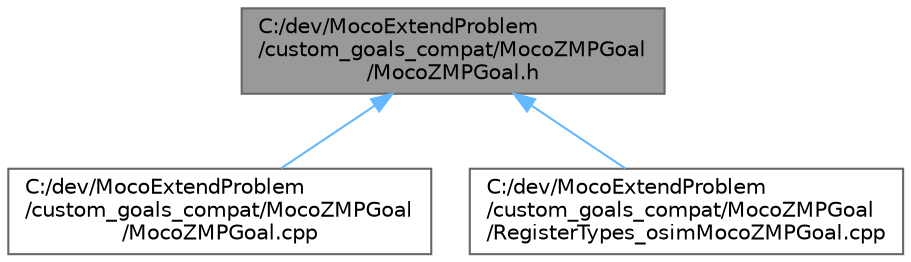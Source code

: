 digraph "C:/dev/MocoExtendProblem/custom_goals_compat/MocoZMPGoal/MocoZMPGoal.h"
{
 // LATEX_PDF_SIZE
  bgcolor="transparent";
  edge [fontname=Helvetica,fontsize=10,labelfontname=Helvetica,labelfontsize=10];
  node [fontname=Helvetica,fontsize=10,shape=box,height=0.2,width=0.4];
  Node1 [id="Node000001",label="C:/dev/MocoExtendProblem\l/custom_goals_compat/MocoZMPGoal\l/MocoZMPGoal.h",height=0.2,width=0.4,color="gray40", fillcolor="grey60", style="filled", fontcolor="black",tooltip=" "];
  Node1 -> Node2 [id="edge1_Node000001_Node000002",dir="back",color="steelblue1",style="solid",tooltip=" "];
  Node2 [id="Node000002",label="C:/dev/MocoExtendProblem\l/custom_goals_compat/MocoZMPGoal\l/MocoZMPGoal.cpp",height=0.2,width=0.4,color="grey40", fillcolor="white", style="filled",URL="$compat_2_moco_z_m_p_goal_2_moco_z_m_p_goal_8cpp.html",tooltip=" "];
  Node1 -> Node3 [id="edge2_Node000001_Node000003",dir="back",color="steelblue1",style="solid",tooltip=" "];
  Node3 [id="Node000003",label="C:/dev/MocoExtendProblem\l/custom_goals_compat/MocoZMPGoal\l/RegisterTypes_osimMocoZMPGoal.cpp",height=0.2,width=0.4,color="grey40", fillcolor="white", style="filled",URL="$compat_2_moco_z_m_p_goal_2_register_types__osim_moco_z_m_p_goal_8cpp.html",tooltip=" "];
}
